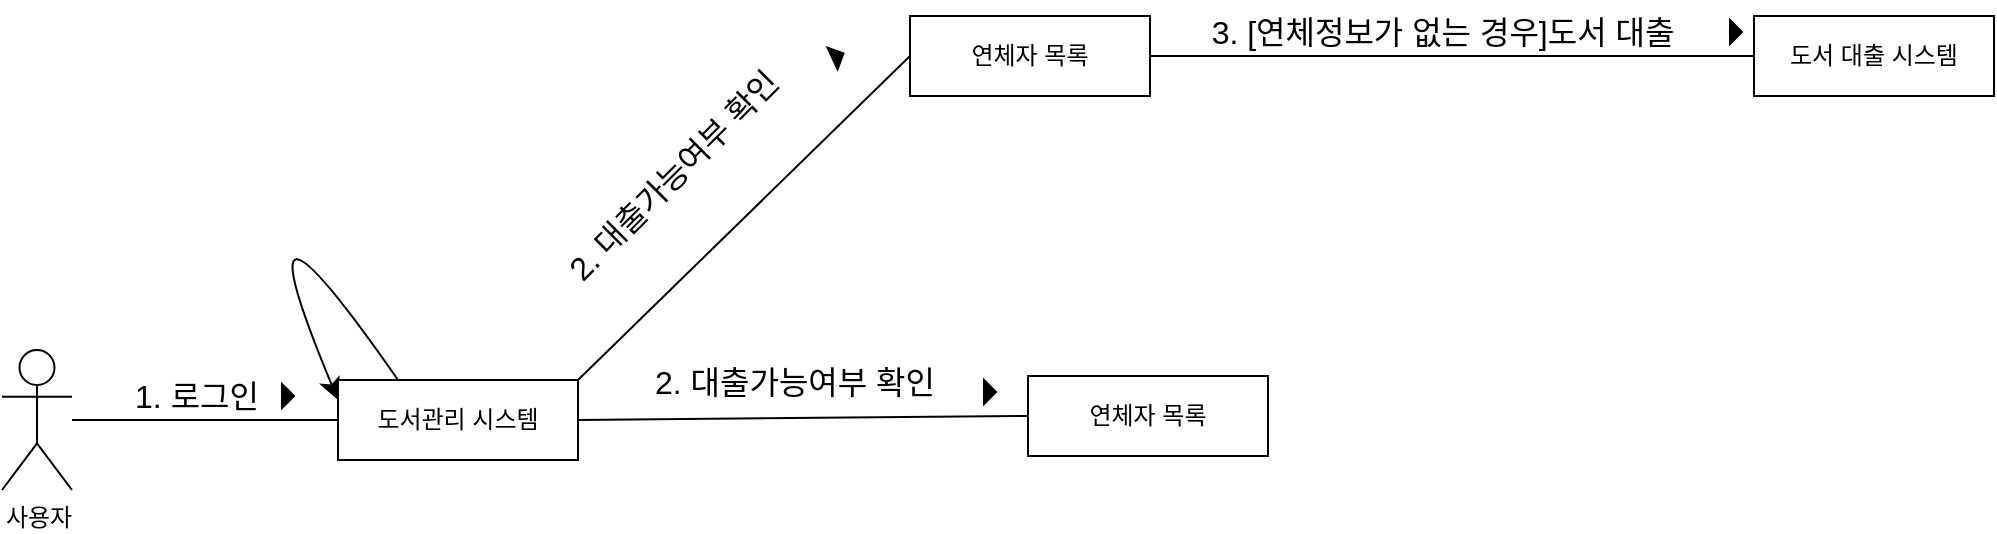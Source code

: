 <mxfile version="24.4.8" type="github">
  <diagram name="페이지-1" id="SCZd--IrIVVPd145KPRW">
    <mxGraphModel dx="712" dy="1187" grid="0" gridSize="10" guides="1" tooltips="1" connect="1" arrows="1" fold="1" page="0" pageScale="1" pageWidth="827" pageHeight="1169" math="0" shadow="0">
      <root>
        <mxCell id="0" />
        <mxCell id="1" parent="0" />
        <mxCell id="UKU5RorOPV4T0jWpBKqR-1" value="사용자" style="shape=umlActor;verticalLabelPosition=bottom;verticalAlign=top;html=1;" vertex="1" parent="1">
          <mxGeometry x="37" y="49" width="35" height="70" as="geometry" />
        </mxCell>
        <mxCell id="UKU5RorOPV4T0jWpBKqR-29" style="edgeStyle=none;curved=1;rounded=0;orthogonalLoop=1;jettySize=auto;html=1;exitX=0.25;exitY=0;exitDx=0;exitDy=0;fontSize=12;startSize=8;endSize=8;entryX=0;entryY=0.25;entryDx=0;entryDy=0;" edge="1" parent="1" source="UKU5RorOPV4T0jWpBKqR-4" target="UKU5RorOPV4T0jWpBKqR-4">
          <mxGeometry relative="1" as="geometry">
            <mxPoint x="165" y="43" as="targetPoint" />
            <Array as="points">
              <mxPoint x="150" y="-58" />
            </Array>
          </mxGeometry>
        </mxCell>
        <mxCell id="UKU5RorOPV4T0jWpBKqR-4" value="도서관리 시스템" style="fontStyle=0;html=1;whiteSpace=wrap;" vertex="1" parent="1">
          <mxGeometry x="205" y="64" width="120" height="40" as="geometry" />
        </mxCell>
        <mxCell id="UKU5RorOPV4T0jWpBKqR-9" value="" style="triangle;aspect=fixed;fillColor=strokeColor;" vertex="1" parent="1">
          <mxGeometry x="177" y="66" width="6" height="12" as="geometry" />
        </mxCell>
        <mxCell id="UKU5RorOPV4T0jWpBKqR-10" value="" style="endArrow=none;html=1;rounded=0;align=center;verticalAlign=bottom;labelBackgroundColor=none;fontSize=12;startSize=8;endSize=8;curved=1;entryX=0;entryY=0.5;entryDx=0;entryDy=0;" edge="1" parent="1" source="UKU5RorOPV4T0jWpBKqR-1" target="UKU5RorOPV4T0jWpBKqR-4">
          <mxGeometry relative="1" as="geometry">
            <mxPoint x="101" y="176" as="sourcePoint" />
            <mxPoint x="241" y="176" as="targetPoint" />
          </mxGeometry>
        </mxCell>
        <mxCell id="UKU5RorOPV4T0jWpBKqR-12" value="1. 로그인" style="text;html=1;align=center;verticalAlign=middle;resizable=0;points=[];autosize=1;strokeColor=none;fillColor=none;fontSize=16;" vertex="1" parent="1">
          <mxGeometry x="92" y="56.5" width="84" height="31" as="geometry" />
        </mxCell>
        <mxCell id="UKU5RorOPV4T0jWpBKqR-14" value="연체자 목록" style="fontStyle=0;html=1;whiteSpace=wrap;" vertex="1" parent="1">
          <mxGeometry x="491" y="-118" width="120" height="40" as="geometry" />
        </mxCell>
        <mxCell id="UKU5RorOPV4T0jWpBKqR-15" value="" style="triangle;aspect=fixed;fillColor=strokeColor;rotation=-25;" vertex="1" parent="1">
          <mxGeometry x="452" y="-104" width="6" height="12" as="geometry" />
        </mxCell>
        <mxCell id="UKU5RorOPV4T0jWpBKqR-16" value="" style="endArrow=none;html=1;rounded=0;align=center;verticalAlign=bottom;labelBackgroundColor=none;fontSize=12;startSize=8;endSize=8;curved=1;entryX=0;entryY=0.5;entryDx=0;entryDy=0;exitX=1;exitY=0;exitDx=0;exitDy=0;" edge="1" parent="1" target="UKU5RorOPV4T0jWpBKqR-14" source="UKU5RorOPV4T0jWpBKqR-4">
          <mxGeometry relative="1" as="geometry">
            <mxPoint x="308" y="-16" as="sourcePoint" />
            <mxPoint x="505" y="7.5" as="targetPoint" />
          </mxGeometry>
        </mxCell>
        <mxCell id="UKU5RorOPV4T0jWpBKqR-17" value="2. 대출가능여부 확인" style="text;html=1;align=center;verticalAlign=middle;resizable=0;points=[];autosize=1;strokeColor=none;fillColor=none;fontSize=16;rotation=-45;" vertex="1" parent="1">
          <mxGeometry x="288" y="-54" width="168" height="31" as="geometry" />
        </mxCell>
        <mxCell id="UKU5RorOPV4T0jWpBKqR-19" value="연체자 목록" style="fontStyle=0;html=1;whiteSpace=wrap;" vertex="1" parent="1">
          <mxGeometry x="550" y="62" width="120" height="40" as="geometry" />
        </mxCell>
        <mxCell id="UKU5RorOPV4T0jWpBKqR-20" value="" style="triangle;aspect=fixed;fillColor=strokeColor;rotation=0;" vertex="1" parent="1">
          <mxGeometry x="528" y="64" width="6" height="12" as="geometry" />
        </mxCell>
        <mxCell id="UKU5RorOPV4T0jWpBKqR-21" value="" style="endArrow=none;html=1;rounded=0;align=center;verticalAlign=bottom;labelBackgroundColor=none;fontSize=12;startSize=8;endSize=8;curved=1;entryX=0;entryY=0.5;entryDx=0;entryDy=0;exitX=1;exitY=0.5;exitDx=0;exitDy=0;" edge="1" parent="1" target="UKU5RorOPV4T0jWpBKqR-19" source="UKU5RorOPV4T0jWpBKqR-4">
          <mxGeometry relative="1" as="geometry">
            <mxPoint x="332" y="161.5" as="sourcePoint" />
            <mxPoint x="529" y="185" as="targetPoint" />
          </mxGeometry>
        </mxCell>
        <mxCell id="UKU5RorOPV4T0jWpBKqR-22" value="2. 대출가능여부 확인" style="text;html=1;align=center;verticalAlign=middle;resizable=0;points=[];autosize=1;strokeColor=none;fillColor=none;fontSize=16;rotation=0;" vertex="1" parent="1">
          <mxGeometry x="349" y="49" width="168" height="31" as="geometry" />
        </mxCell>
        <mxCell id="UKU5RorOPV4T0jWpBKqR-23" value="도서 대출 시스템" style="fontStyle=0;html=1;whiteSpace=wrap;" vertex="1" parent="1">
          <mxGeometry x="913" y="-118" width="120" height="40" as="geometry" />
        </mxCell>
        <mxCell id="UKU5RorOPV4T0jWpBKqR-24" value="" style="triangle;aspect=fixed;fillColor=strokeColor;rotation=0;" vertex="1" parent="1">
          <mxGeometry x="901" y="-116" width="6" height="12" as="geometry" />
        </mxCell>
        <mxCell id="UKU5RorOPV4T0jWpBKqR-25" value="" style="endArrow=none;html=1;rounded=0;align=center;verticalAlign=bottom;labelBackgroundColor=none;fontSize=12;startSize=8;endSize=8;curved=1;entryX=0;entryY=0.5;entryDx=0;entryDy=0;exitX=1;exitY=0.5;exitDx=0;exitDy=0;" edge="1" parent="1" target="UKU5RorOPV4T0jWpBKqR-23">
          <mxGeometry relative="1" as="geometry">
            <mxPoint x="611" y="-98" as="sourcePoint" />
            <mxPoint x="815" y="3" as="targetPoint" />
          </mxGeometry>
        </mxCell>
        <mxCell id="UKU5RorOPV4T0jWpBKqR-26" value="3. [연체정보가 없는 경우]도서 대출" style="text;html=1;align=center;verticalAlign=middle;resizable=0;points=[];autosize=1;strokeColor=none;fillColor=none;fontSize=16;rotation=0;" vertex="1" parent="1">
          <mxGeometry x="624" y="-125.5" width="266" height="31" as="geometry" />
        </mxCell>
      </root>
    </mxGraphModel>
  </diagram>
</mxfile>
